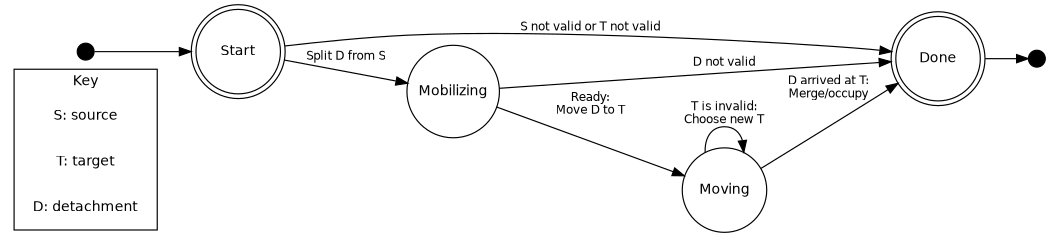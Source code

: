 digraph finite_state_machine {
    graph [fontname = "helvetica" fontsize = 12];
    node [fontname = "helvetica" fontsize = 12];
    size=7
    edge [fontname = "helvetica" fontsize = 10];
    // size="8,5"
    rankdir=LR;
    subgraph cluster_key {
        label="Key";
        node[shape=plaintext height=0.1];
        S[label="S: source"];
        T[label="T: target"];
        D[label="D: detachment"];
        // { rank=source; S T D }
    }

    node [shape = doublecircle width = 1]; Start, Done;
    node [shape = point width = 0.2]; start, end;

    node [shape = circle width = 1];
    start -> Start;
    Start -> Done [ label = "S not valid or T not valid"];
    Start -> Mobilizing [ label = "Split D from S" ];
    Mobilizing -> Done [ label = "D not valid"];
    Mobilizing -> Moving [ label = "Ready:\nMove D to T" ];
    Moving -> Done [ label = "D arrived at T:\nMerge/occupy" ];
    Moving -> Moving [ label = "T is invalid:\nChoose new T" ];
    Done -> end;
}